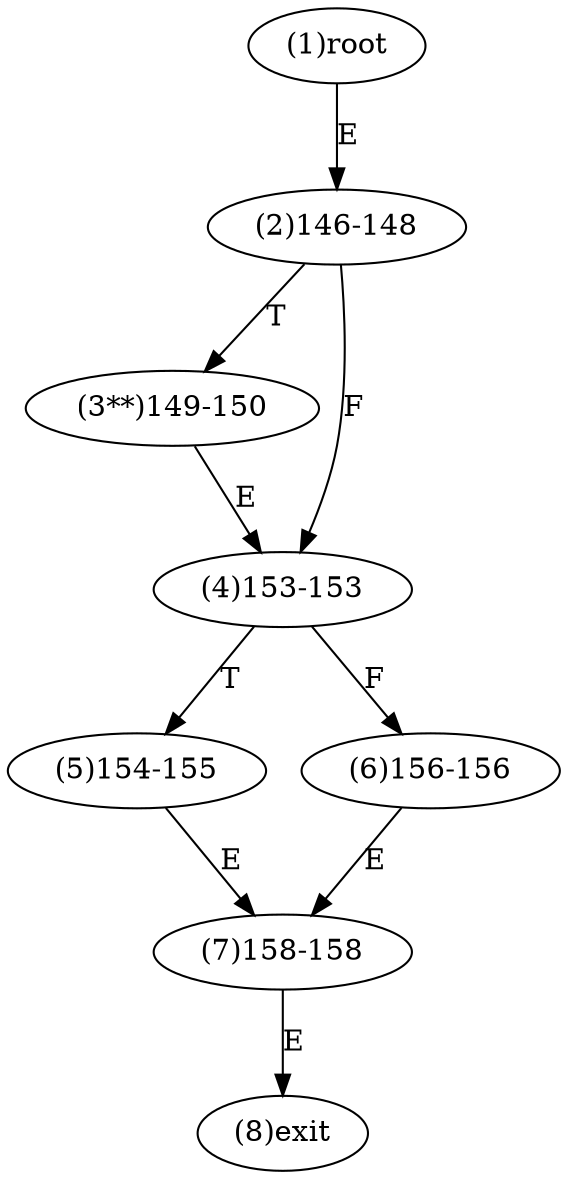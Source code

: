 digraph "" { 
1[ label="(1)root"];
2[ label="(2)146-148"];
3[ label="(3**)149-150"];
4[ label="(4)153-153"];
5[ label="(5)154-155"];
6[ label="(6)156-156"];
7[ label="(7)158-158"];
8[ label="(8)exit"];
1->2[ label="E"];
2->4[ label="F"];
2->3[ label="T"];
3->4[ label="E"];
4->6[ label="F"];
4->5[ label="T"];
5->7[ label="E"];
6->7[ label="E"];
7->8[ label="E"];
}